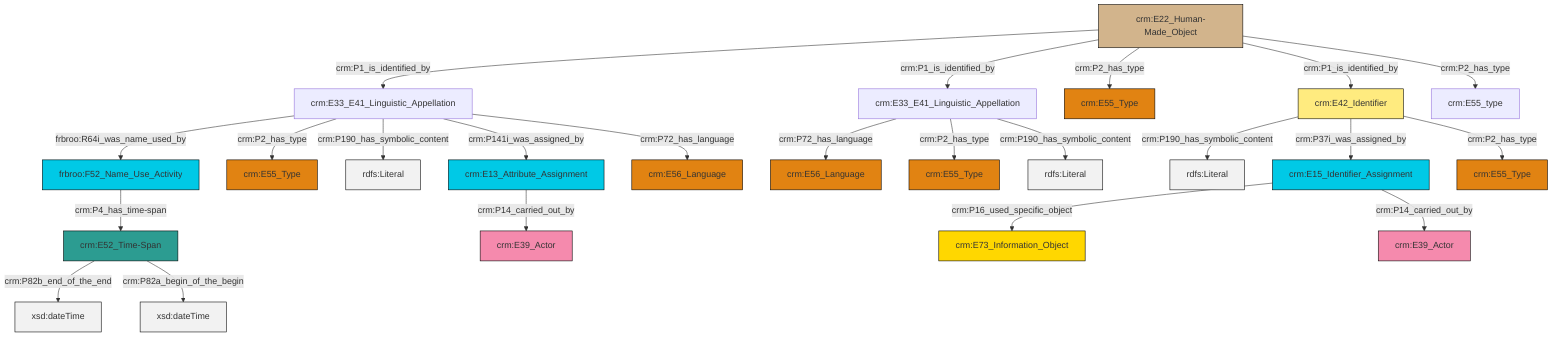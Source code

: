 graph TD
classDef Literal fill:#f2f2f2,stroke:#000000;
classDef CRM_Entity fill:#FFFFFF,stroke:#000000;
classDef Temporal_Entity fill:#00C9E6, stroke:#000000;
classDef Type fill:#E18312, stroke:#000000;
classDef Time-Span fill:#2C9C91, stroke:#000000;
classDef Appellation fill:#FFEB7F, stroke:#000000;
classDef Place fill:#008836, stroke:#000000;
classDef Persistent_Item fill:#B266B2, stroke:#000000;
classDef Conceptual_Object fill:#FFD700, stroke:#000000;
classDef Physical_Thing fill:#D2B48C, stroke:#000000;
classDef Actor fill:#f58aad, stroke:#000000;
classDef PC_Classes fill:#4ce600, stroke:#000000;
classDef Multi fill:#cccccc,stroke:#000000;

2["crm:E52_Time-Span"]:::Time-Span -->|crm:P82b_end_of_the_end| 3[xsd:dateTime]:::Literal
2["crm:E52_Time-Span"]:::Time-Span -->|crm:P82a_begin_of_the_begin| 6[xsd:dateTime]:::Literal
13["crm:E33_E41_Linguistic_Appellation"]:::Default -->|crm:P72_has_language| 0["crm:E56_Language"]:::Type
14["crm:E22_Human-Made_Object"]:::Physical_Thing -->|crm:P1_is_identified_by| 15["crm:E33_E41_Linguistic_Appellation"]:::Default
15["crm:E33_E41_Linguistic_Appellation"]:::Default -->|frbroo:R64i_was_name_used_by| 4["frbroo:F52_Name_Use_Activity"]:::Temporal_Entity
20["crm:E15_Identifier_Assignment"]:::Temporal_Entity -->|crm:P16_used_specific_object| 21["crm:E73_Information_Object"]:::Conceptual_Object
24["crm:E13_Attribute_Assignment"]:::Temporal_Entity -->|crm:P14_carried_out_by| 11["crm:E39_Actor"]:::Actor
15["crm:E33_E41_Linguistic_Appellation"]:::Default -->|crm:P2_has_type| 25["crm:E55_Type"]:::Type
14["crm:E22_Human-Made_Object"]:::Physical_Thing -->|crm:P1_is_identified_by| 13["crm:E33_E41_Linguistic_Appellation"]:::Default
29["crm:E42_Identifier"]:::Appellation -->|crm:P190_has_symbolic_content| 30[rdfs:Literal]:::Literal
4["frbroo:F52_Name_Use_Activity"]:::Temporal_Entity -->|crm:P4_has_time-span| 2["crm:E52_Time-Span"]:::Time-Span
20["crm:E15_Identifier_Assignment"]:::Temporal_Entity -->|crm:P14_carried_out_by| 32["crm:E39_Actor"]:::Actor
29["crm:E42_Identifier"]:::Appellation -->|crm:P37i_was_assigned_by| 20["crm:E15_Identifier_Assignment"]:::Temporal_Entity
15["crm:E33_E41_Linguistic_Appellation"]:::Default -->|crm:P190_has_symbolic_content| 35[rdfs:Literal]:::Literal
13["crm:E33_E41_Linguistic_Appellation"]:::Default -->|crm:P2_has_type| 7["crm:E55_Type"]:::Type
15["crm:E33_E41_Linguistic_Appellation"]:::Default -->|crm:P141i_was_assigned_by| 24["crm:E13_Attribute_Assignment"]:::Temporal_Entity
29["crm:E42_Identifier"]:::Appellation -->|crm:P2_has_type| 22["crm:E55_Type"]:::Type
14["crm:E22_Human-Made_Object"]:::Physical_Thing -->|crm:P2_has_type| 17["crm:E55_Type"]:::Type
14["crm:E22_Human-Made_Object"]:::Physical_Thing -->|crm:P1_is_identified_by| 29["crm:E42_Identifier"]:::Appellation
13["crm:E33_E41_Linguistic_Appellation"]:::Default -->|crm:P190_has_symbolic_content| 40[rdfs:Literal]:::Literal
14["crm:E22_Human-Made_Object"]:::Physical_Thing -->|crm:P2_has_type| 26["crm:E55_type"]:::Default
15["crm:E33_E41_Linguistic_Appellation"]:::Default -->|crm:P72_has_language| 9["crm:E56_Language"]:::Type